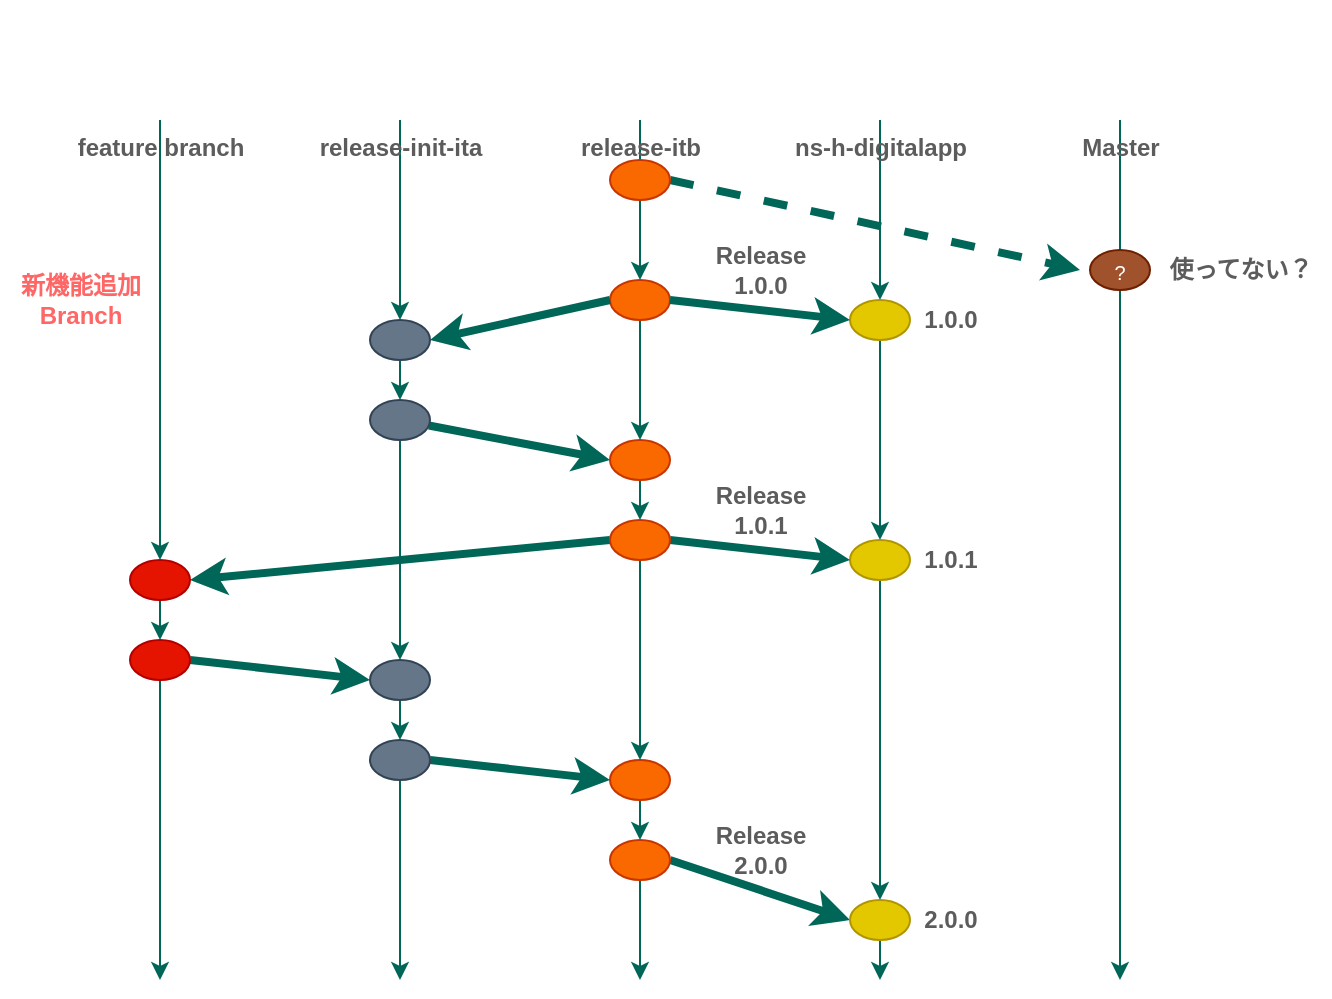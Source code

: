<mxfile version="13.6.6" type="github">
  <diagram id="Ggrinw4O46cQOI9oRwe4" name="Page-1">
    <mxGraphModel dx="887" dy="423" grid="1" gridSize="10" guides="1" tooltips="1" connect="1" arrows="1" fold="1" page="1" pageScale="1" pageWidth="850" pageHeight="1100" math="0" shadow="0">
      <root>
        <mxCell id="0" />
        <mxCell id="1" parent="0" />
        <mxCell id="ERnlBITZ9IQvzJdjA-x8-9" value="" style="edgeStyle=orthogonalEdgeStyle;rounded=0;orthogonalLoop=1;jettySize=auto;html=1;strokeColor=#006658;fontColor=#5C5C5C;" edge="1" parent="1" source="ERnlBITZ9IQvzJdjA-x8-1">
          <mxGeometry relative="1" as="geometry">
            <mxPoint x="640" y="520" as="targetPoint" />
          </mxGeometry>
        </mxCell>
        <mxCell id="ERnlBITZ9IQvzJdjA-x8-1" value="Master" style="shape=image;html=1;verticalAlign=top;verticalLabelPosition=bottom;imageAspect=0;aspect=fixed;image=https://cdn4.iconfinder.com/data/icons/ionicons/512/icon-social-github-128.png;rounded=1;fillColor=#21C0A5;strokeColor=#006658;fontColor=#5C5C5C;fontStyle=1" vertex="1" parent="1">
          <mxGeometry x="610" y="30" width="60" height="60" as="geometry" />
        </mxCell>
        <mxCell id="ERnlBITZ9IQvzJdjA-x8-11" value="" style="edgeStyle=orthogonalEdgeStyle;rounded=0;orthogonalLoop=1;jettySize=auto;html=1;strokeColor=#006658;fontColor=#5C5C5C;" edge="1" parent="1" source="ERnlBITZ9IQvzJdjA-x8-2" target="ERnlBITZ9IQvzJdjA-x8-10">
          <mxGeometry relative="1" as="geometry" />
        </mxCell>
        <mxCell id="ERnlBITZ9IQvzJdjA-x8-2" value="ns-h-digitalapp" style="shape=image;html=1;verticalAlign=top;verticalLabelPosition=bottom;imageAspect=0;aspect=fixed;image=https://cdn4.iconfinder.com/data/icons/ionicons/512/icon-social-github-128.png;rounded=1;fillColor=#21C0A5;strokeColor=#006658;fontColor=#5C5C5C;fontStyle=1" vertex="1" parent="1">
          <mxGeometry x="490" y="30" width="60" height="60" as="geometry" />
        </mxCell>
        <mxCell id="ERnlBITZ9IQvzJdjA-x8-31" style="edgeStyle=none;rounded=1;sketch=0;orthogonalLoop=1;jettySize=auto;html=1;entryX=0.5;entryY=0;entryDx=0;entryDy=0;endArrow=classic;endFill=1;strokeColor=#006658;strokeWidth=1;fontColor=#5C5C5C;" edge="1" parent="1" source="ERnlBITZ9IQvzJdjA-x8-3" target="ERnlBITZ9IQvzJdjA-x8-30">
          <mxGeometry relative="1" as="geometry" />
        </mxCell>
        <mxCell id="ERnlBITZ9IQvzJdjA-x8-3" value="release-itb" style="shape=image;html=1;verticalAlign=top;verticalLabelPosition=bottom;imageAspect=0;aspect=fixed;image=https://cdn4.iconfinder.com/data/icons/ionicons/512/icon-social-github-128.png;rounded=1;fillColor=#21C0A5;strokeColor=#006658;fontColor=#5C5C5C;fontStyle=1" vertex="1" parent="1">
          <mxGeometry x="370" y="30" width="60" height="60" as="geometry" />
        </mxCell>
        <mxCell id="ERnlBITZ9IQvzJdjA-x8-15" style="edgeStyle=orthogonalEdgeStyle;curved=0;rounded=1;sketch=0;orthogonalLoop=1;jettySize=auto;html=1;entryX=0.5;entryY=0;entryDx=0;entryDy=0;strokeColor=#006658;fontColor=#5C5C5C;" edge="1" parent="1" source="ERnlBITZ9IQvzJdjA-x8-4" target="ERnlBITZ9IQvzJdjA-x8-13">
          <mxGeometry relative="1" as="geometry" />
        </mxCell>
        <mxCell id="ERnlBITZ9IQvzJdjA-x8-4" value="release-init-ita" style="shape=image;html=1;verticalAlign=top;verticalLabelPosition=bottom;imageAspect=0;aspect=fixed;image=https://cdn4.iconfinder.com/data/icons/ionicons/512/icon-social-github-128.png;rounded=1;fillColor=#21C0A5;strokeColor=#006658;fontColor=#5C5C5C;fontStyle=1" vertex="1" parent="1">
          <mxGeometry x="250" y="30" width="60" height="60" as="geometry" />
        </mxCell>
        <mxCell id="ERnlBITZ9IQvzJdjA-x8-5" value="feature branch" style="shape=image;html=1;verticalAlign=top;verticalLabelPosition=bottom;imageAspect=0;aspect=fixed;image=https://cdn4.iconfinder.com/data/icons/ionicons/512/icon-social-github-128.png;rounded=1;fillColor=#21C0A5;strokeColor=#006658;fontColor=#5C5C5C;fontStyle=1" vertex="1" parent="1">
          <mxGeometry x="130" y="30" width="60" height="60" as="geometry" />
        </mxCell>
        <mxCell id="ERnlBITZ9IQvzJdjA-x8-27" value="" style="edgeStyle=orthogonalEdgeStyle;curved=0;rounded=1;sketch=0;orthogonalLoop=1;jettySize=auto;html=1;strokeColor=#006658;fontColor=#5C5C5C;" edge="1" parent="1" source="ERnlBITZ9IQvzJdjA-x8-10" target="ERnlBITZ9IQvzJdjA-x8-26">
          <mxGeometry relative="1" as="geometry" />
        </mxCell>
        <mxCell id="ERnlBITZ9IQvzJdjA-x8-10" value="" style="ellipse;whiteSpace=wrap;html=1;rounded=1;verticalAlign=bottom;fillColor=#e3c800;strokeColor=#B09500;align=center;fontSize=10;fontColor=#ffffff;" vertex="1" parent="1">
          <mxGeometry x="505" y="180" width="30" height="20" as="geometry" />
        </mxCell>
        <mxCell id="ERnlBITZ9IQvzJdjA-x8-29" style="edgeStyle=orthogonalEdgeStyle;curved=0;rounded=1;sketch=0;orthogonalLoop=1;jettySize=auto;html=1;exitX=0.5;exitY=1;exitDx=0;exitDy=0;entryX=0.5;entryY=0;entryDx=0;entryDy=0;strokeColor=#006658;fontColor=#5C5C5C;" edge="1" parent="1" source="ERnlBITZ9IQvzJdjA-x8-13" target="ERnlBITZ9IQvzJdjA-x8-17">
          <mxGeometry relative="1" as="geometry" />
        </mxCell>
        <mxCell id="ERnlBITZ9IQvzJdjA-x8-13" value="" style="ellipse;whiteSpace=wrap;html=1;rounded=1;verticalAlign=bottom;fillColor=#647687;strokeColor=#314354;align=center;fontSize=10;fontColor=#ffffff;" vertex="1" parent="1">
          <mxGeometry x="265" y="190" width="30" height="20" as="geometry" />
        </mxCell>
        <mxCell id="ERnlBITZ9IQvzJdjA-x8-24" style="rounded=1;sketch=0;orthogonalLoop=1;jettySize=auto;html=1;entryX=0;entryY=0.5;entryDx=0;entryDy=0;strokeColor=#006658;fontColor=#5C5C5C;endArrow=classic;endFill=1;strokeWidth=4;" edge="1" parent="1" source="ERnlBITZ9IQvzJdjA-x8-17" target="ERnlBITZ9IQvzJdjA-x8-21">
          <mxGeometry relative="1" as="geometry" />
        </mxCell>
        <mxCell id="ERnlBITZ9IQvzJdjA-x8-45" value="" style="edgeStyle=none;rounded=1;sketch=0;orthogonalLoop=1;jettySize=auto;html=1;strokeColor=#006658;strokeWidth=1;fontColor=#5C5C5C;" edge="1" parent="1" source="ERnlBITZ9IQvzJdjA-x8-17" target="ERnlBITZ9IQvzJdjA-x8-44">
          <mxGeometry relative="1" as="geometry" />
        </mxCell>
        <mxCell id="ERnlBITZ9IQvzJdjA-x8-17" value="" style="ellipse;whiteSpace=wrap;html=1;rounded=1;verticalAlign=bottom;fillColor=#647687;strokeColor=#314354;align=center;fontSize=10;fontColor=#ffffff;" vertex="1" parent="1">
          <mxGeometry x="265" y="230" width="30" height="20" as="geometry" />
        </mxCell>
        <mxCell id="ERnlBITZ9IQvzJdjA-x8-43" style="rounded=1;sketch=0;orthogonalLoop=1;jettySize=auto;html=1;entryX=1;entryY=0.5;entryDx=0;entryDy=0;strokeColor=#006658;fontColor=#5C5C5C;strokeWidth=4;exitX=0;exitY=0.5;exitDx=0;exitDy=0;" edge="1" parent="1" source="ERnlBITZ9IQvzJdjA-x8-77" target="ERnlBITZ9IQvzJdjA-x8-38">
          <mxGeometry relative="1" as="geometry" />
        </mxCell>
        <mxCell id="ERnlBITZ9IQvzJdjA-x8-78" style="edgeStyle=none;rounded=1;sketch=0;orthogonalLoop=1;jettySize=auto;html=1;exitX=0.5;exitY=1;exitDx=0;exitDy=0;entryX=0.5;entryY=0;entryDx=0;entryDy=0;strokeColor=#006658;strokeWidth=1;fontColor=#5C5C5C;" edge="1" parent="1" source="ERnlBITZ9IQvzJdjA-x8-21" target="ERnlBITZ9IQvzJdjA-x8-77">
          <mxGeometry relative="1" as="geometry" />
        </mxCell>
        <mxCell id="ERnlBITZ9IQvzJdjA-x8-21" value="" style="ellipse;whiteSpace=wrap;html=1;rounded=1;verticalAlign=bottom;fillColor=#fa6800;strokeColor=#C73500;align=center;fontSize=10;fontColor=#ffffff;" vertex="1" parent="1">
          <mxGeometry x="385" y="250" width="30" height="20" as="geometry" />
        </mxCell>
        <mxCell id="ERnlBITZ9IQvzJdjA-x8-60" value="" style="edgeStyle=none;rounded=1;sketch=0;orthogonalLoop=1;jettySize=auto;html=1;strokeColor=#006658;strokeWidth=1;fontColor=#5C5C5C;" edge="1" parent="1" source="ERnlBITZ9IQvzJdjA-x8-26" target="ERnlBITZ9IQvzJdjA-x8-59">
          <mxGeometry relative="1" as="geometry" />
        </mxCell>
        <mxCell id="ERnlBITZ9IQvzJdjA-x8-26" value="" style="ellipse;whiteSpace=wrap;html=1;rounded=1;verticalAlign=bottom;fillColor=#e3c800;strokeColor=#B09500;align=center;fontSize=10;fontColor=#ffffff;" vertex="1" parent="1">
          <mxGeometry x="505" y="300" width="30" height="20" as="geometry" />
        </mxCell>
        <mxCell id="ERnlBITZ9IQvzJdjA-x8-84" style="edgeStyle=orthogonalEdgeStyle;curved=0;rounded=1;sketch=0;orthogonalLoop=1;jettySize=auto;html=1;entryX=0.5;entryY=0;entryDx=0;entryDy=0;strokeColor=#006658;fillColor=#21C0A5;fontColor=#FF6666;" edge="1" parent="1" source="ERnlBITZ9IQvzJdjA-x8-30" target="ERnlBITZ9IQvzJdjA-x8-21">
          <mxGeometry relative="1" as="geometry" />
        </mxCell>
        <mxCell id="ERnlBITZ9IQvzJdjA-x8-30" value="" style="ellipse;whiteSpace=wrap;html=1;rounded=1;verticalAlign=bottom;fillColor=#fa6800;strokeColor=#C73500;align=center;fontSize=10;fontColor=#ffffff;" vertex="1" parent="1">
          <mxGeometry x="385" y="170" width="30" height="20" as="geometry" />
        </mxCell>
        <mxCell id="ERnlBITZ9IQvzJdjA-x8-32" style="rounded=1;sketch=0;orthogonalLoop=1;jettySize=auto;html=1;entryX=0;entryY=0.5;entryDx=0;entryDy=0;strokeColor=#006658;fontColor=#5C5C5C;endArrow=classic;endFill=1;strokeWidth=4;exitX=1;exitY=0.5;exitDx=0;exitDy=0;" edge="1" parent="1" source="ERnlBITZ9IQvzJdjA-x8-77" target="ERnlBITZ9IQvzJdjA-x8-26">
          <mxGeometry relative="1" as="geometry">
            <mxPoint x="291.389" y="349.998" as="sourcePoint" />
            <mxPoint x="385" y="403.49" as="targetPoint" />
          </mxGeometry>
        </mxCell>
        <mxCell id="ERnlBITZ9IQvzJdjA-x8-33" style="rounded=1;sketch=0;orthogonalLoop=1;jettySize=auto;html=1;entryX=1;entryY=0.5;entryDx=0;entryDy=0;strokeColor=#006658;fontColor=#5C5C5C;endArrow=classic;endFill=1;strokeWidth=4;exitX=0;exitY=0.5;exitDx=0;exitDy=0;" edge="1" parent="1" source="ERnlBITZ9IQvzJdjA-x8-30" target="ERnlBITZ9IQvzJdjA-x8-13">
          <mxGeometry relative="1" as="geometry">
            <mxPoint x="291.389" y="189.998" as="sourcePoint" />
            <mxPoint x="385" y="243.49" as="targetPoint" />
          </mxGeometry>
        </mxCell>
        <mxCell id="ERnlBITZ9IQvzJdjA-x8-36" style="rounded=1;sketch=0;orthogonalLoop=1;jettySize=auto;html=1;entryX=0;entryY=0.5;entryDx=0;entryDy=0;strokeColor=#006658;fontColor=#5C5C5C;endArrow=classic;endFill=1;strokeWidth=4;exitX=1;exitY=0.5;exitDx=0;exitDy=0;" edge="1" parent="1" source="ERnlBITZ9IQvzJdjA-x8-30" target="ERnlBITZ9IQvzJdjA-x8-10">
          <mxGeometry relative="1" as="geometry">
            <mxPoint x="420" y="180" as="sourcePoint" />
            <mxPoint x="493.61" y="300" as="targetPoint" />
          </mxGeometry>
        </mxCell>
        <mxCell id="ERnlBITZ9IQvzJdjA-x8-51" style="edgeStyle=none;rounded=1;sketch=0;orthogonalLoop=1;jettySize=auto;html=1;entryX=0;entryY=0.5;entryDx=0;entryDy=0;strokeColor=#006658;strokeWidth=4;fontColor=#5C5C5C;exitX=1;exitY=0.5;exitDx=0;exitDy=0;" edge="1" parent="1" source="ERnlBITZ9IQvzJdjA-x8-55" target="ERnlBITZ9IQvzJdjA-x8-44">
          <mxGeometry relative="1" as="geometry" />
        </mxCell>
        <mxCell id="ERnlBITZ9IQvzJdjA-x8-56" value="" style="edgeStyle=none;rounded=1;sketch=0;orthogonalLoop=1;jettySize=auto;html=1;strokeColor=#006658;strokeWidth=1;fontColor=#5C5C5C;" edge="1" parent="1" source="ERnlBITZ9IQvzJdjA-x8-38" target="ERnlBITZ9IQvzJdjA-x8-55">
          <mxGeometry relative="1" as="geometry" />
        </mxCell>
        <mxCell id="ERnlBITZ9IQvzJdjA-x8-38" value="" style="ellipse;whiteSpace=wrap;html=1;rounded=1;verticalAlign=bottom;fillColor=#e51400;strokeColor=#B20000;align=center;fontSize=10;fontColor=#ffffff;" vertex="1" parent="1">
          <mxGeometry x="145" y="310" width="30" height="20" as="geometry" />
        </mxCell>
        <mxCell id="ERnlBITZ9IQvzJdjA-x8-41" style="edgeStyle=orthogonalEdgeStyle;curved=0;rounded=1;sketch=0;orthogonalLoop=1;jettySize=auto;html=1;exitX=0.5;exitY=1;exitDx=0;exitDy=0;fontColor=#5C5C5C;strokeColor=#006658;" edge="1" parent="1" source="ERnlBITZ9IQvzJdjA-x8-5" target="ERnlBITZ9IQvzJdjA-x8-38">
          <mxGeometry relative="1" as="geometry">
            <mxPoint x="160" y="420" as="targetPoint" />
            <mxPoint x="160" y="120" as="sourcePoint" />
          </mxGeometry>
        </mxCell>
        <mxCell id="ERnlBITZ9IQvzJdjA-x8-50" value="" style="edgeStyle=none;rounded=1;sketch=0;orthogonalLoop=1;jettySize=auto;html=1;strokeColor=#006658;strokeWidth=1;fontColor=#5C5C5C;" edge="1" parent="1" source="ERnlBITZ9IQvzJdjA-x8-44" target="ERnlBITZ9IQvzJdjA-x8-49">
          <mxGeometry relative="1" as="geometry" />
        </mxCell>
        <mxCell id="ERnlBITZ9IQvzJdjA-x8-44" value="" style="ellipse;whiteSpace=wrap;html=1;rounded=1;verticalAlign=bottom;fillColor=#647687;strokeColor=#314354;align=center;fontSize=10;fontColor=#ffffff;" vertex="1" parent="1">
          <mxGeometry x="265" y="360" width="30" height="20" as="geometry" />
        </mxCell>
        <mxCell id="ERnlBITZ9IQvzJdjA-x8-63" style="edgeStyle=none;rounded=1;sketch=0;orthogonalLoop=1;jettySize=auto;html=1;entryX=0;entryY=0.5;entryDx=0;entryDy=0;strokeColor=#006658;strokeWidth=4;fontColor=#5C5C5C;fillColor=#21C0A5;exitX=1;exitY=0.5;exitDx=0;exitDy=0;" edge="1" parent="1" source="ERnlBITZ9IQvzJdjA-x8-80" target="ERnlBITZ9IQvzJdjA-x8-59">
          <mxGeometry relative="1" as="geometry">
            <mxPoint x="415" y="480" as="sourcePoint" />
            <mxPoint x="505" y="470" as="targetPoint" />
          </mxGeometry>
        </mxCell>
        <mxCell id="ERnlBITZ9IQvzJdjA-x8-82" style="edgeStyle=none;rounded=1;sketch=0;orthogonalLoop=1;jettySize=auto;html=1;exitX=0.5;exitY=1;exitDx=0;exitDy=0;entryX=0.5;entryY=0;entryDx=0;entryDy=0;strokeColor=#006658;strokeWidth=1;fontColor=#5C5C5C;" edge="1" parent="1" source="ERnlBITZ9IQvzJdjA-x8-46" target="ERnlBITZ9IQvzJdjA-x8-80">
          <mxGeometry relative="1" as="geometry" />
        </mxCell>
        <mxCell id="ERnlBITZ9IQvzJdjA-x8-46" value="" style="ellipse;whiteSpace=wrap;html=1;rounded=1;verticalAlign=bottom;fillColor=#fa6800;strokeColor=#C73500;align=center;fontSize=10;fontColor=#ffffff;" vertex="1" parent="1">
          <mxGeometry x="385" y="410" width="30" height="20" as="geometry" />
        </mxCell>
        <mxCell id="ERnlBITZ9IQvzJdjA-x8-52" style="edgeStyle=none;rounded=1;sketch=0;orthogonalLoop=1;jettySize=auto;html=1;exitX=0.5;exitY=1;exitDx=0;exitDy=0;strokeColor=#006658;strokeWidth=1;fontColor=#5C5C5C;" edge="1" parent="1" source="ERnlBITZ9IQvzJdjA-x8-49">
          <mxGeometry relative="1" as="geometry">
            <mxPoint x="280" y="520" as="targetPoint" />
          </mxGeometry>
        </mxCell>
        <mxCell id="ERnlBITZ9IQvzJdjA-x8-54" style="edgeStyle=none;rounded=1;sketch=0;orthogonalLoop=1;jettySize=auto;html=1;exitX=1;exitY=0.5;exitDx=0;exitDy=0;entryX=0;entryY=0.5;entryDx=0;entryDy=0;strokeColor=#006658;strokeWidth=4;fontColor=#5C5C5C;" edge="1" parent="1" source="ERnlBITZ9IQvzJdjA-x8-49" target="ERnlBITZ9IQvzJdjA-x8-46">
          <mxGeometry relative="1" as="geometry" />
        </mxCell>
        <mxCell id="ERnlBITZ9IQvzJdjA-x8-49" value="" style="ellipse;whiteSpace=wrap;html=1;rounded=1;verticalAlign=bottom;fillColor=#647687;strokeColor=#314354;align=center;fontSize=10;fontColor=#ffffff;" vertex="1" parent="1">
          <mxGeometry x="265" y="400" width="30" height="20" as="geometry" />
        </mxCell>
        <mxCell id="ERnlBITZ9IQvzJdjA-x8-57" style="edgeStyle=none;rounded=1;sketch=0;orthogonalLoop=1;jettySize=auto;html=1;strokeColor=#006658;strokeWidth=1;fontColor=#5C5C5C;" edge="1" parent="1" source="ERnlBITZ9IQvzJdjA-x8-55">
          <mxGeometry relative="1" as="geometry">
            <mxPoint x="160" y="520" as="targetPoint" />
          </mxGeometry>
        </mxCell>
        <mxCell id="ERnlBITZ9IQvzJdjA-x8-55" value="" style="ellipse;whiteSpace=wrap;html=1;rounded=1;verticalAlign=bottom;fillColor=#e51400;strokeColor=#B20000;align=center;fontSize=10;fontColor=#ffffff;" vertex="1" parent="1">
          <mxGeometry x="145" y="350" width="30" height="20" as="geometry" />
        </mxCell>
        <mxCell id="ERnlBITZ9IQvzJdjA-x8-61" style="edgeStyle=none;rounded=1;sketch=0;orthogonalLoop=1;jettySize=auto;html=1;strokeColor=#006658;strokeWidth=1;fontColor=#5C5C5C;" edge="1" parent="1" source="ERnlBITZ9IQvzJdjA-x8-59">
          <mxGeometry relative="1" as="geometry">
            <mxPoint x="520" y="520" as="targetPoint" />
          </mxGeometry>
        </mxCell>
        <mxCell id="ERnlBITZ9IQvzJdjA-x8-59" value="" style="ellipse;whiteSpace=wrap;html=1;rounded=1;verticalAlign=bottom;fillColor=#e3c800;strokeColor=#B09500;align=center;fontSize=10;fontColor=#ffffff;" vertex="1" parent="1">
          <mxGeometry x="505" y="480" width="30" height="20" as="geometry" />
        </mxCell>
        <mxCell id="ERnlBITZ9IQvzJdjA-x8-67" value="&lt;div&gt;新機能追加&lt;/div&gt;&lt;div&gt;Branch&lt;/div&gt;" style="text;html=1;resizable=0;autosize=1;align=center;verticalAlign=middle;points=[];fillColor=none;strokeColor=none;rounded=0;sketch=0;fontStyle=1;fontColor=#FF6666;" vertex="1" parent="1">
          <mxGeometry x="80" y="165" width="80" height="30" as="geometry" />
        </mxCell>
        <mxCell id="ERnlBITZ9IQvzJdjA-x8-68" value="&lt;div&gt;Release&lt;br&gt;&lt;/div&gt;&lt;div&gt;1.0.0&lt;/div&gt;" style="text;html=1;resizable=0;autosize=1;align=center;verticalAlign=middle;points=[];fillColor=none;strokeColor=none;rounded=0;sketch=0;fontColor=#5C5C5C;fontStyle=1" vertex="1" parent="1">
          <mxGeometry x="430" y="150" width="60" height="30" as="geometry" />
        </mxCell>
        <mxCell id="ERnlBITZ9IQvzJdjA-x8-69" value="&lt;div&gt;Release&lt;br&gt;&lt;/div&gt;&lt;div&gt;1.0.1&lt;/div&gt;" style="text;html=1;resizable=0;autosize=1;align=center;verticalAlign=middle;points=[];fillColor=none;strokeColor=none;rounded=0;sketch=0;fontColor=#5C5C5C;fontStyle=1" vertex="1" parent="1">
          <mxGeometry x="430" y="270" width="60" height="30" as="geometry" />
        </mxCell>
        <mxCell id="ERnlBITZ9IQvzJdjA-x8-70" value="&lt;div&gt;Release&lt;br&gt;&lt;/div&gt;&lt;div&gt;2.0.0&lt;/div&gt;" style="text;html=1;resizable=0;autosize=1;align=center;verticalAlign=middle;points=[];fillColor=none;strokeColor=none;rounded=0;sketch=0;fontColor=#5C5C5C;fontStyle=1" vertex="1" parent="1">
          <mxGeometry x="430" y="440" width="60" height="30" as="geometry" />
        </mxCell>
        <mxCell id="ERnlBITZ9IQvzJdjA-x8-71" value="1.0.0" style="text;html=1;resizable=0;autosize=1;align=center;verticalAlign=middle;points=[];fillColor=none;strokeColor=none;rounded=0;sketch=0;fontColor=#5C5C5C;fontStyle=1" vertex="1" parent="1">
          <mxGeometry x="535" y="180" width="40" height="20" as="geometry" />
        </mxCell>
        <mxCell id="ERnlBITZ9IQvzJdjA-x8-72" value="1.0.1" style="text;html=1;resizable=0;autosize=1;align=center;verticalAlign=middle;points=[];fillColor=none;strokeColor=none;rounded=0;sketch=0;fontColor=#5C5C5C;fontStyle=1" vertex="1" parent="1">
          <mxGeometry x="535" y="300" width="40" height="20" as="geometry" />
        </mxCell>
        <mxCell id="ERnlBITZ9IQvzJdjA-x8-73" value="2.0.0" style="text;html=1;resizable=0;autosize=1;align=center;verticalAlign=middle;points=[];fillColor=none;strokeColor=none;rounded=0;sketch=0;fontColor=#5C5C5C;fontStyle=1" vertex="1" parent="1">
          <mxGeometry x="535" y="480" width="40" height="20" as="geometry" />
        </mxCell>
        <mxCell id="ERnlBITZ9IQvzJdjA-x8-79" style="edgeStyle=none;rounded=1;sketch=0;orthogonalLoop=1;jettySize=auto;html=1;entryX=0.5;entryY=0;entryDx=0;entryDy=0;strokeColor=#006658;strokeWidth=1;fontColor=#5C5C5C;" edge="1" parent="1" source="ERnlBITZ9IQvzJdjA-x8-77" target="ERnlBITZ9IQvzJdjA-x8-46">
          <mxGeometry relative="1" as="geometry" />
        </mxCell>
        <mxCell id="ERnlBITZ9IQvzJdjA-x8-77" value="" style="ellipse;whiteSpace=wrap;html=1;rounded=1;verticalAlign=bottom;fillColor=#fa6800;strokeColor=#C73500;align=center;fontSize=10;fontColor=#ffffff;" vertex="1" parent="1">
          <mxGeometry x="385" y="290" width="30" height="20" as="geometry" />
        </mxCell>
        <mxCell id="ERnlBITZ9IQvzJdjA-x8-81" style="edgeStyle=none;rounded=1;sketch=0;orthogonalLoop=1;jettySize=auto;html=1;strokeColor=#006658;strokeWidth=1;fontColor=#5C5C5C;" edge="1" parent="1" source="ERnlBITZ9IQvzJdjA-x8-80">
          <mxGeometry relative="1" as="geometry">
            <mxPoint x="400" y="520" as="targetPoint" />
          </mxGeometry>
        </mxCell>
        <mxCell id="ERnlBITZ9IQvzJdjA-x8-80" value="" style="ellipse;whiteSpace=wrap;html=1;rounded=1;verticalAlign=bottom;fillColor=#fa6800;strokeColor=#C73500;align=center;fontSize=10;fontColor=#ffffff;" vertex="1" parent="1">
          <mxGeometry x="385" y="450" width="30" height="20" as="geometry" />
        </mxCell>
        <mxCell id="ERnlBITZ9IQvzJdjA-x8-85" value="?" style="ellipse;whiteSpace=wrap;html=1;rounded=1;verticalAlign=bottom;fillColor=#a0522d;strokeColor=#6D1F00;align=center;fontSize=10;fontColor=#ffffff;" vertex="1" parent="1">
          <mxGeometry x="625" y="155" width="30" height="20" as="geometry" />
        </mxCell>
        <mxCell id="ERnlBITZ9IQvzJdjA-x8-86" value="使ってない？" style="text;html=1;resizable=0;autosize=1;align=center;verticalAlign=middle;points=[];fillColor=none;strokeColor=none;rounded=0;sketch=0;fontColor=#5C5C5C;fontStyle=1" vertex="1" parent="1">
          <mxGeometry x="655" y="155" width="90" height="20" as="geometry" />
        </mxCell>
        <mxCell id="ERnlBITZ9IQvzJdjA-x8-88" style="rounded=1;sketch=0;orthogonalLoop=1;jettySize=auto;html=1;strokeColor=#006658;fontColor=#5C5C5C;endArrow=classic;endFill=1;strokeWidth=4;dashed=1;exitX=1;exitY=0.5;exitDx=0;exitDy=0;" edge="1" parent="1" source="ERnlBITZ9IQvzJdjA-x8-89">
          <mxGeometry relative="1" as="geometry">
            <mxPoint x="399" y="130" as="sourcePoint" />
            <mxPoint x="620" y="165" as="targetPoint" />
          </mxGeometry>
        </mxCell>
        <mxCell id="ERnlBITZ9IQvzJdjA-x8-89" value="" style="ellipse;whiteSpace=wrap;html=1;rounded=1;verticalAlign=bottom;fillColor=#fa6800;strokeColor=#C73500;align=center;fontSize=10;fontColor=#ffffff;" vertex="1" parent="1">
          <mxGeometry x="385" y="110" width="30" height="20" as="geometry" />
        </mxCell>
      </root>
    </mxGraphModel>
  </diagram>
</mxfile>
